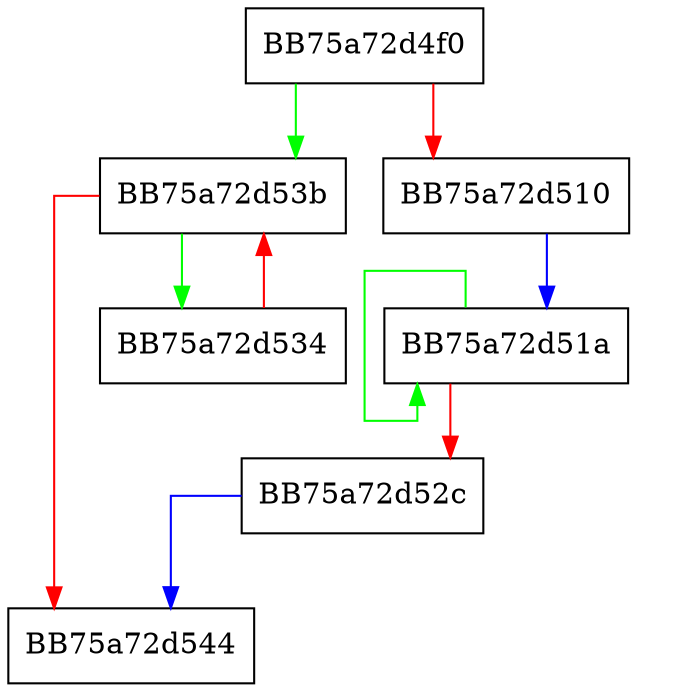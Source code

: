 digraph winMutexInit {
  node [shape="box"];
  graph [splines=ortho];
  BB75a72d4f0 -> BB75a72d53b [color="green"];
  BB75a72d4f0 -> BB75a72d510 [color="red"];
  BB75a72d510 -> BB75a72d51a [color="blue"];
  BB75a72d51a -> BB75a72d51a [color="green"];
  BB75a72d51a -> BB75a72d52c [color="red"];
  BB75a72d52c -> BB75a72d544 [color="blue"];
  BB75a72d534 -> BB75a72d53b [color="red"];
  BB75a72d53b -> BB75a72d534 [color="green"];
  BB75a72d53b -> BB75a72d544 [color="red"];
}